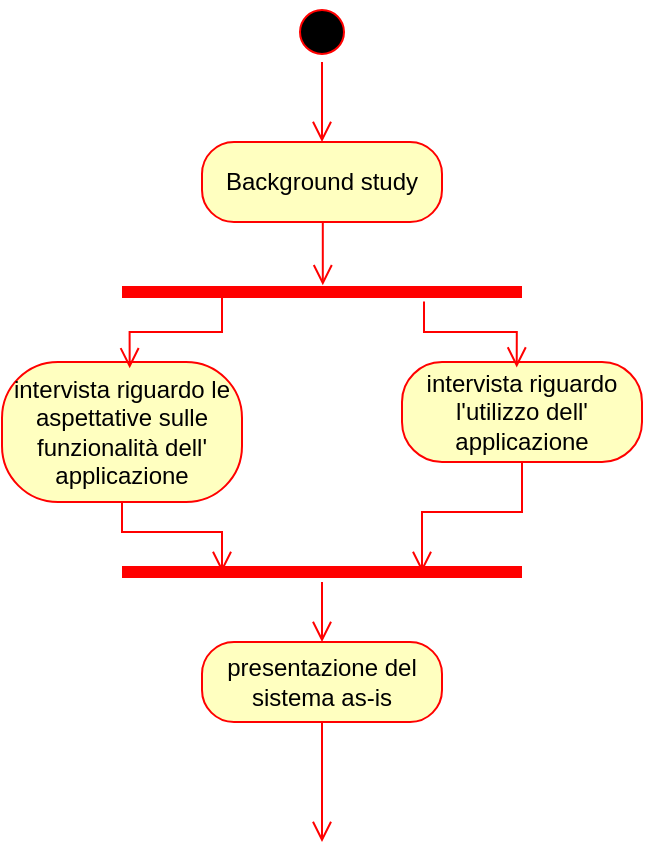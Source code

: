 <mxfile version="24.8.0">
  <diagram name="Pagina-1" id="WEDdbitrVK0wtf-hzy_Y">
    <mxGraphModel dx="567" dy="319" grid="1" gridSize="10" guides="1" tooltips="1" connect="1" arrows="1" fold="1" page="1" pageScale="1" pageWidth="827" pageHeight="1169" math="0" shadow="0">
      <root>
        <mxCell id="0" />
        <mxCell id="1" parent="0" />
        <mxCell id="6oTfmbWfJ7Sm30HUCNoA-2" value="" style="ellipse;html=1;shape=startState;fillColor=#000000;strokeColor=#ff0000;" vertex="1" parent="1">
          <mxGeometry x="385" y="60" width="30" height="30" as="geometry" />
        </mxCell>
        <mxCell id="6oTfmbWfJ7Sm30HUCNoA-3" value="" style="edgeStyle=orthogonalEdgeStyle;html=1;verticalAlign=bottom;endArrow=open;endSize=8;strokeColor=#ff0000;rounded=0;entryX=0.5;entryY=0;entryDx=0;entryDy=0;" edge="1" source="6oTfmbWfJ7Sm30HUCNoA-2" parent="1" target="6oTfmbWfJ7Sm30HUCNoA-4">
          <mxGeometry relative="1" as="geometry">
            <mxPoint x="395" y="150" as="targetPoint" />
            <Array as="points">
              <mxPoint x="400" y="120" />
            </Array>
          </mxGeometry>
        </mxCell>
        <mxCell id="6oTfmbWfJ7Sm30HUCNoA-4" value="Background study" style="rounded=1;whiteSpace=wrap;html=1;arcSize=40;fontColor=#000000;fillColor=#ffffc0;strokeColor=#ff0000;" vertex="1" parent="1">
          <mxGeometry x="340" y="130" width="120" height="40" as="geometry" />
        </mxCell>
        <mxCell id="6oTfmbWfJ7Sm30HUCNoA-5" value="" style="edgeStyle=orthogonalEdgeStyle;html=1;verticalAlign=bottom;endArrow=open;endSize=8;strokeColor=#ff0000;rounded=0;entryX=0.502;entryY=0.162;entryDx=0;entryDy=0;entryPerimeter=0;" edge="1" source="6oTfmbWfJ7Sm30HUCNoA-4" parent="1" target="6oTfmbWfJ7Sm30HUCNoA-6">
          <mxGeometry relative="1" as="geometry">
            <mxPoint x="390" y="190" as="targetPoint" />
            <Array as="points">
              <mxPoint x="400" y="180" />
            </Array>
          </mxGeometry>
        </mxCell>
        <mxCell id="6oTfmbWfJ7Sm30HUCNoA-6" value="" style="shape=line;html=1;strokeWidth=6;strokeColor=#ff0000;" vertex="1" parent="1">
          <mxGeometry x="300" y="200" width="200" height="10" as="geometry" />
        </mxCell>
        <mxCell id="6oTfmbWfJ7Sm30HUCNoA-8" value="intervista riguardo le aspettative sulle funzionalità dell&#39; applicazione" style="rounded=1;whiteSpace=wrap;html=1;arcSize=40;fontColor=#000000;fillColor=#ffffc0;strokeColor=#ff0000;" vertex="1" parent="1">
          <mxGeometry x="240" y="240" width="120" height="70" as="geometry" />
        </mxCell>
        <mxCell id="6oTfmbWfJ7Sm30HUCNoA-9" value="" style="edgeStyle=orthogonalEdgeStyle;html=1;verticalAlign=bottom;endArrow=open;endSize=8;strokeColor=#ff0000;rounded=0;entryX=0.25;entryY=0.5;entryDx=0;entryDy=0;entryPerimeter=0;" edge="1" source="6oTfmbWfJ7Sm30HUCNoA-8" parent="1" target="6oTfmbWfJ7Sm30HUCNoA-16">
          <mxGeometry relative="1" as="geometry">
            <mxPoint x="300" y="340" as="targetPoint" />
          </mxGeometry>
        </mxCell>
        <mxCell id="6oTfmbWfJ7Sm30HUCNoA-10" value="intervista riguardo l&#39;utilizzo dell&#39; applicazione" style="rounded=1;whiteSpace=wrap;html=1;arcSize=40;fontColor=#000000;fillColor=#ffffc0;strokeColor=#ff0000;" vertex="1" parent="1">
          <mxGeometry x="440" y="240" width="120" height="50" as="geometry" />
        </mxCell>
        <mxCell id="6oTfmbWfJ7Sm30HUCNoA-11" value="" style="edgeStyle=orthogonalEdgeStyle;html=1;verticalAlign=bottom;endArrow=open;endSize=8;strokeColor=#ff0000;rounded=0;entryX=0.75;entryY=0.5;entryDx=0;entryDy=0;entryPerimeter=0;" edge="1" source="6oTfmbWfJ7Sm30HUCNoA-10" parent="1" target="6oTfmbWfJ7Sm30HUCNoA-16">
          <mxGeometry relative="1" as="geometry">
            <mxPoint x="500" y="340" as="targetPoint" />
          </mxGeometry>
        </mxCell>
        <mxCell id="6oTfmbWfJ7Sm30HUCNoA-13" value="" style="edgeStyle=orthogonalEdgeStyle;html=1;verticalAlign=bottom;endArrow=open;endSize=8;strokeColor=#ff0000;rounded=0;entryX=0.532;entryY=0.045;entryDx=0;entryDy=0;entryPerimeter=0;exitX=0.25;exitY=0.5;exitDx=0;exitDy=0;exitPerimeter=0;" edge="1" source="6oTfmbWfJ7Sm30HUCNoA-6" parent="1" target="6oTfmbWfJ7Sm30HUCNoA-8">
          <mxGeometry relative="1" as="geometry">
            <mxPoint x="415" y="270" as="targetPoint" />
            <mxPoint x="340" y="209" as="sourcePoint" />
            <Array as="points">
              <mxPoint x="350" y="225" />
              <mxPoint x="304" y="225" />
            </Array>
          </mxGeometry>
        </mxCell>
        <mxCell id="6oTfmbWfJ7Sm30HUCNoA-15" value="" style="edgeStyle=orthogonalEdgeStyle;html=1;verticalAlign=bottom;endArrow=open;endSize=8;strokeColor=#ff0000;rounded=0;exitX=0.755;exitY=0.98;exitDx=0;exitDy=0;exitPerimeter=0;entryX=0.478;entryY=0.055;entryDx=0;entryDy=0;entryPerimeter=0;" edge="1" source="6oTfmbWfJ7Sm30HUCNoA-6" parent="1" target="6oTfmbWfJ7Sm30HUCNoA-10">
          <mxGeometry relative="1" as="geometry">
            <mxPoint x="415" y="270" as="targetPoint" />
            <mxPoint x="415" y="210" as="sourcePoint" />
          </mxGeometry>
        </mxCell>
        <mxCell id="6oTfmbWfJ7Sm30HUCNoA-16" value="" style="shape=line;html=1;strokeWidth=6;strokeColor=#ff0000;" vertex="1" parent="1">
          <mxGeometry x="300" y="340" width="200" height="10" as="geometry" />
        </mxCell>
        <mxCell id="6oTfmbWfJ7Sm30HUCNoA-17" value="" style="edgeStyle=orthogonalEdgeStyle;html=1;verticalAlign=bottom;endArrow=open;endSize=8;strokeColor=#ff0000;rounded=0;entryX=0.5;entryY=0;entryDx=0;entryDy=0;" edge="1" source="6oTfmbWfJ7Sm30HUCNoA-16" parent="1" target="6oTfmbWfJ7Sm30HUCNoA-18">
          <mxGeometry relative="1" as="geometry">
            <mxPoint x="400" y="380" as="targetPoint" />
          </mxGeometry>
        </mxCell>
        <mxCell id="6oTfmbWfJ7Sm30HUCNoA-18" value="presentazione del sistema as-is" style="rounded=1;whiteSpace=wrap;html=1;arcSize=40;fontColor=#000000;fillColor=#ffffc0;strokeColor=#ff0000;" vertex="1" parent="1">
          <mxGeometry x="340" y="380" width="120" height="40" as="geometry" />
        </mxCell>
        <mxCell id="6oTfmbWfJ7Sm30HUCNoA-19" value="" style="edgeStyle=orthogonalEdgeStyle;html=1;verticalAlign=bottom;endArrow=open;endSize=8;strokeColor=#ff0000;rounded=0;" edge="1" source="6oTfmbWfJ7Sm30HUCNoA-18" parent="1">
          <mxGeometry relative="1" as="geometry">
            <mxPoint x="400" y="480" as="targetPoint" />
          </mxGeometry>
        </mxCell>
      </root>
    </mxGraphModel>
  </diagram>
</mxfile>
